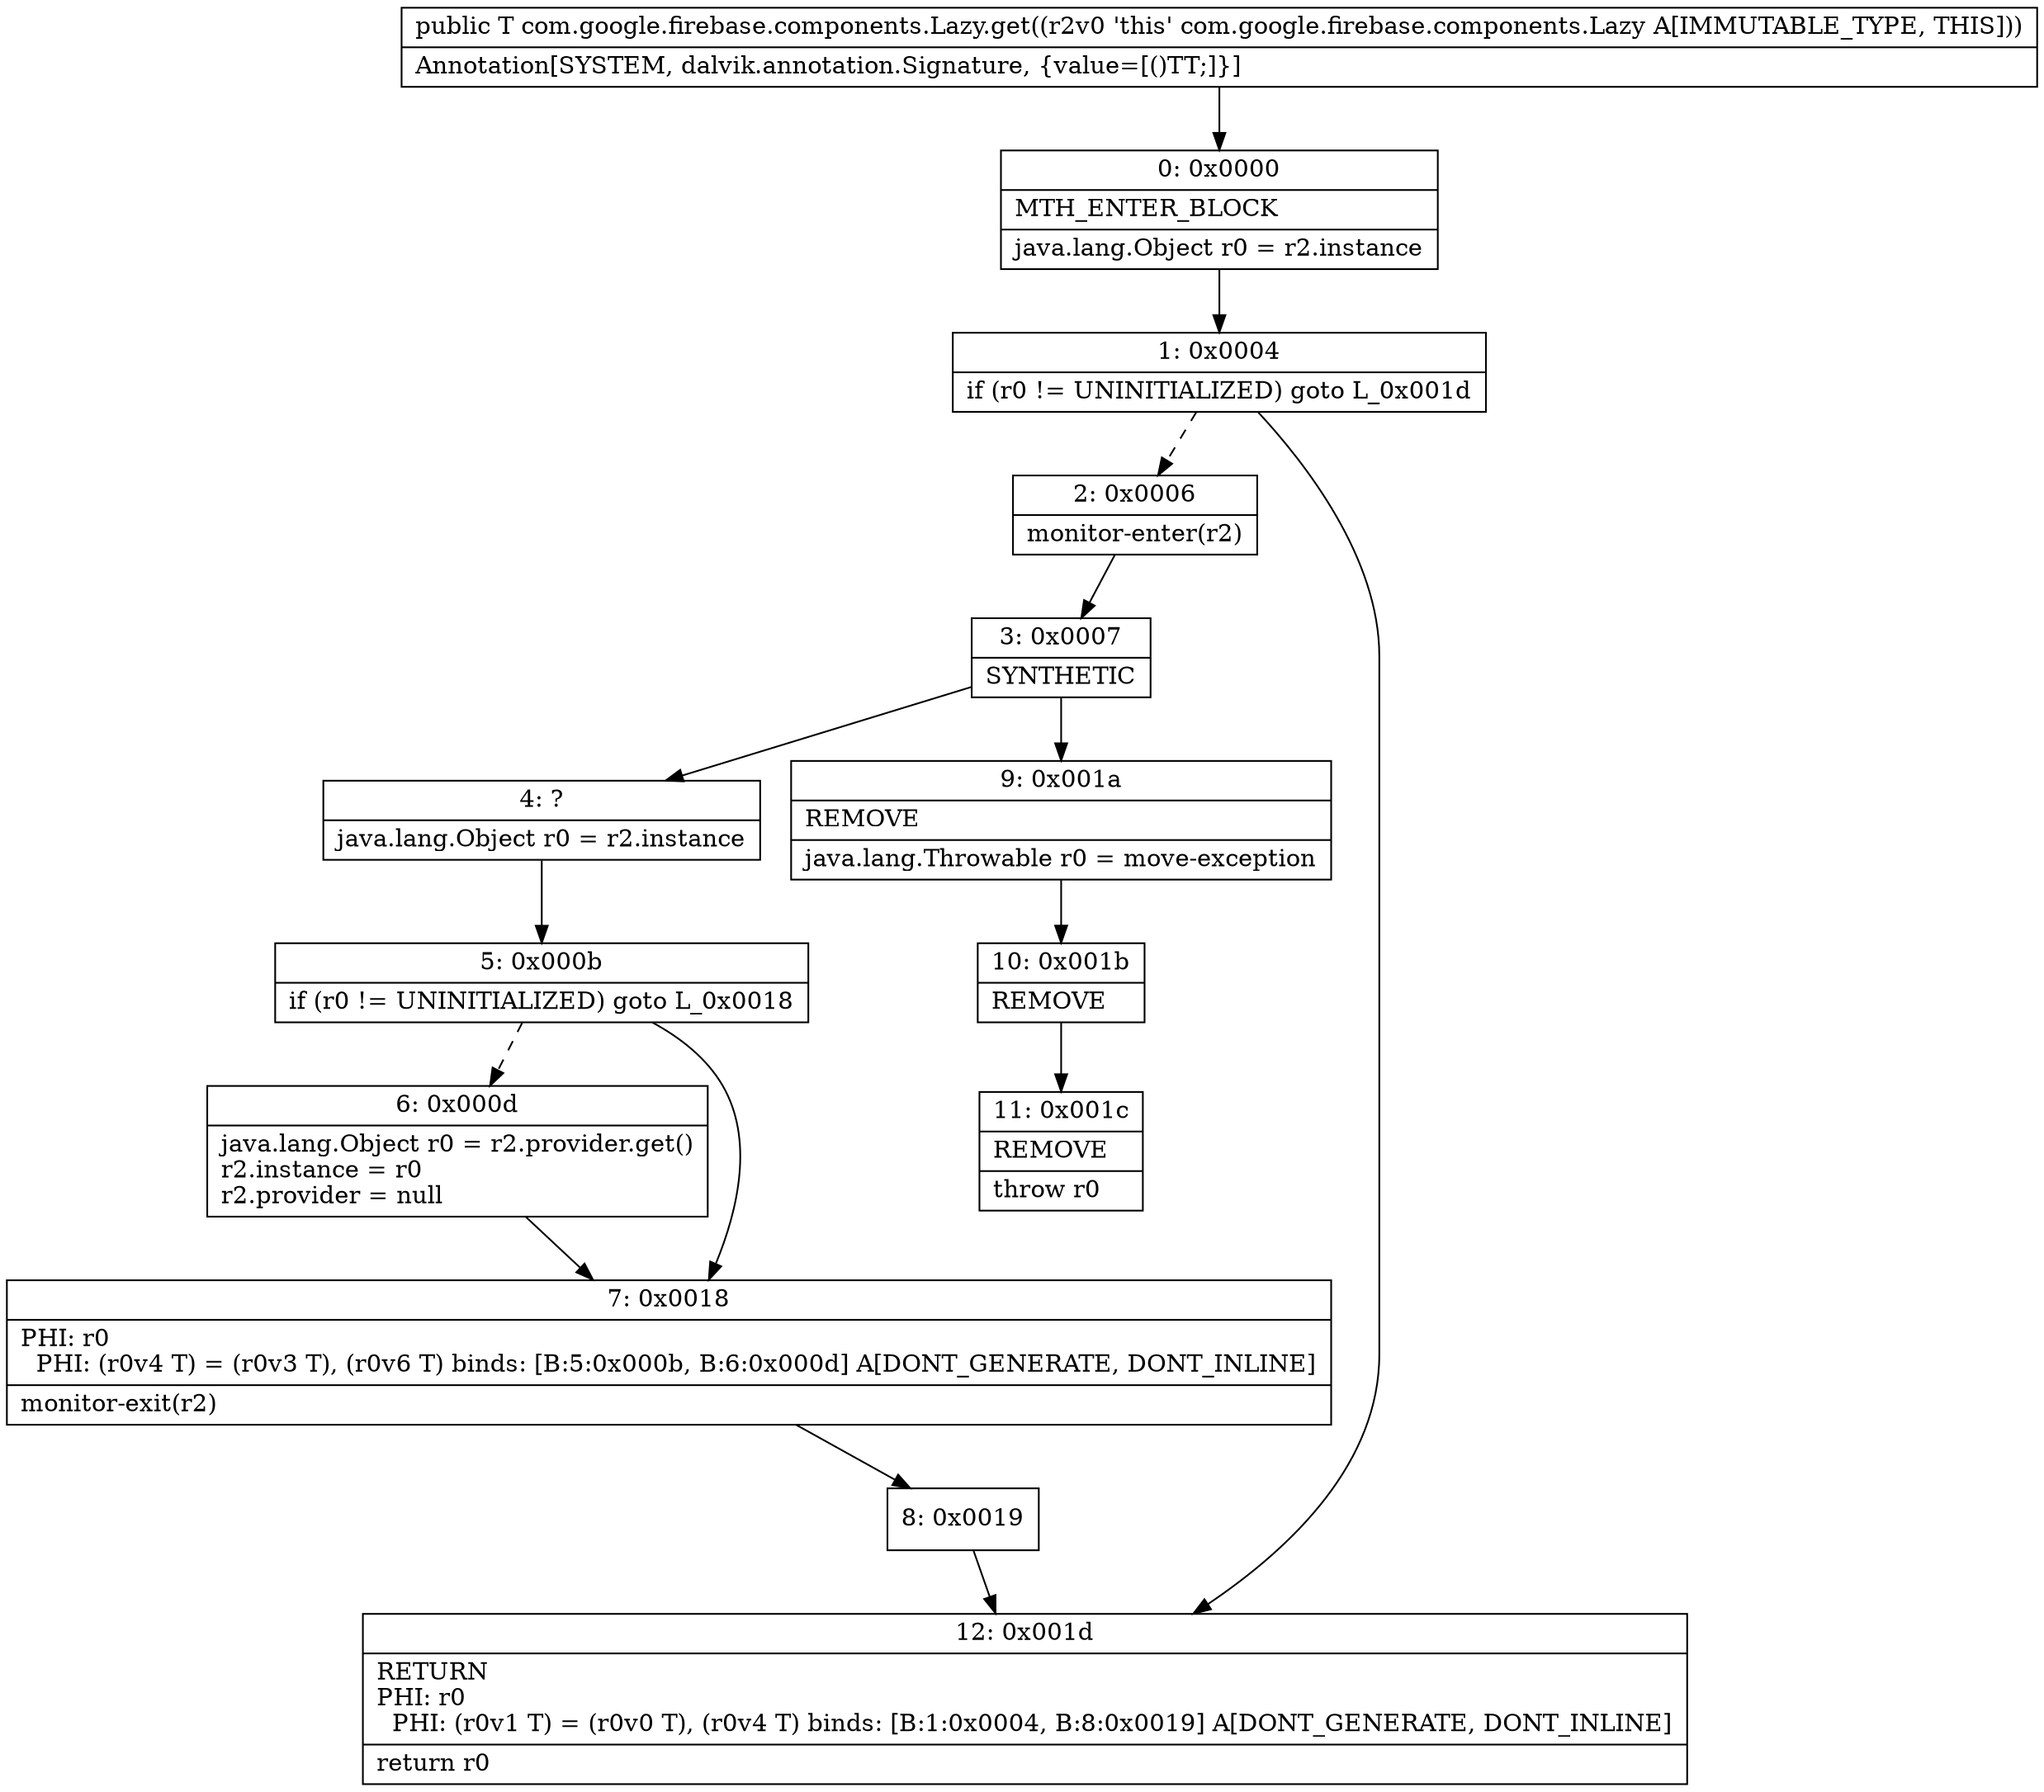 digraph "CFG forcom.google.firebase.components.Lazy.get()Ljava\/lang\/Object;" {
Node_0 [shape=record,label="{0\:\ 0x0000|MTH_ENTER_BLOCK\l|java.lang.Object r0 = r2.instance\l}"];
Node_1 [shape=record,label="{1\:\ 0x0004|if (r0 != UNINITIALIZED) goto L_0x001d\l}"];
Node_2 [shape=record,label="{2\:\ 0x0006|monitor\-enter(r2)\l}"];
Node_3 [shape=record,label="{3\:\ 0x0007|SYNTHETIC\l}"];
Node_4 [shape=record,label="{4\:\ ?|java.lang.Object r0 = r2.instance\l}"];
Node_5 [shape=record,label="{5\:\ 0x000b|if (r0 != UNINITIALIZED) goto L_0x0018\l}"];
Node_6 [shape=record,label="{6\:\ 0x000d|java.lang.Object r0 = r2.provider.get()\lr2.instance = r0\lr2.provider = null\l}"];
Node_7 [shape=record,label="{7\:\ 0x0018|PHI: r0 \l  PHI: (r0v4 T) = (r0v3 T), (r0v6 T) binds: [B:5:0x000b, B:6:0x000d] A[DONT_GENERATE, DONT_INLINE]\l|monitor\-exit(r2)\l}"];
Node_8 [shape=record,label="{8\:\ 0x0019}"];
Node_9 [shape=record,label="{9\:\ 0x001a|REMOVE\l|java.lang.Throwable r0 = move\-exception\l}"];
Node_10 [shape=record,label="{10\:\ 0x001b|REMOVE\l}"];
Node_11 [shape=record,label="{11\:\ 0x001c|REMOVE\l|throw r0\l}"];
Node_12 [shape=record,label="{12\:\ 0x001d|RETURN\lPHI: r0 \l  PHI: (r0v1 T) = (r0v0 T), (r0v4 T) binds: [B:1:0x0004, B:8:0x0019] A[DONT_GENERATE, DONT_INLINE]\l|return r0\l}"];
MethodNode[shape=record,label="{public T com.google.firebase.components.Lazy.get((r2v0 'this' com.google.firebase.components.Lazy A[IMMUTABLE_TYPE, THIS]))  | Annotation[SYSTEM, dalvik.annotation.Signature, \{value=[()TT;]\}]\l}"];
MethodNode -> Node_0;
Node_0 -> Node_1;
Node_1 -> Node_2[style=dashed];
Node_1 -> Node_12;
Node_2 -> Node_3;
Node_3 -> Node_4;
Node_3 -> Node_9;
Node_4 -> Node_5;
Node_5 -> Node_6[style=dashed];
Node_5 -> Node_7;
Node_6 -> Node_7;
Node_7 -> Node_8;
Node_8 -> Node_12;
Node_9 -> Node_10;
Node_10 -> Node_11;
}

